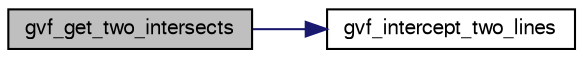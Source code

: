 digraph "gvf_get_two_intersects"
{
  edge [fontname="FreeSans",fontsize="10",labelfontname="FreeSans",labelfontsize="10"];
  node [fontname="FreeSans",fontsize="10",shape=record];
  rankdir="LR";
  Node1 [label="gvf_get_two_intersects",height=0.2,width=0.4,color="black", fillcolor="grey75", style="filled", fontcolor="black"];
  Node1 -> Node2 [color="midnightblue",fontsize="10",style="solid",fontname="FreeSans"];
  Node2 [label="gvf_intercept_two_lines",height=0.2,width=0.4,color="black", fillcolor="white", style="filled",URL="$nav__survey__polygon__gvf_8c.html#a1ed530db241dd4311c25f7af1405504d",tooltip="intercept two lines and give back the point of intersection "];
}
